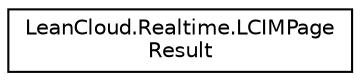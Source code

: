 digraph "Graphical Class Hierarchy"
{
  edge [fontname="Helvetica",fontsize="10",labelfontname="Helvetica",labelfontsize="10"];
  node [fontname="Helvetica",fontsize="10",shape=record];
  rankdir="LR";
  Node1 [label="LeanCloud.Realtime.LCIMPage\lResult",height=0.2,width=0.4,color="black", fillcolor="white", style="filled",URL="$classLeanCloud_1_1Realtime_1_1LCIMPageResult.html",tooltip="查询分页结果 "];
}
